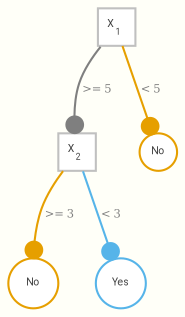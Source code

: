 digraph tree {
  graph [rankdir = TD  bgcolor="#fffff8"]

  node [shape = rectangle, style=filled, fillcolor=white, color=gray, width=.75 fontname=Helvetica]

  node [fontcolor=gray25 fontname=Roboto fixedsize=true fontsize=5]
  X1[width=.25 height=.25 label = <X<sub>1</sub> >];
  X2 [width=.25 height=.25 label = <X<sub>2</sub> >]; 
  No1 [label="No" shape=circle color="#E69F00" width=.25]; 
  No2 [label="No" shape=circle color="#E69F00" width=.33]; 
  Yes [ shape=circle color="#56B4E9" width=.33];

  edge [color=gray50 arrowhead=dot]
  X1 -> No1 [label = " < 5", fontcolor="gray50" fontsize=5.5 color="#E69F00"];
  X1 -> X2 [label = " >= 5", fontcolor="gray50" fontsize=5.5];
  X2 -> No2 [label = " >= 3", fontcolor="gray50" fontsize=5.5 color="#E69F00"];
  X2 -> Yes [label = " < 3", fontcolor="gray50" fontsize=5.5 color="#56B4E9"];
}